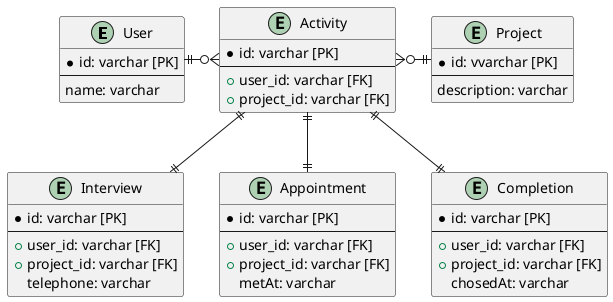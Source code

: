 @startuml answer

entity User {
    * id: varchar [PK]
    ---
    name: varchar
}

entity Project {
    * id: vvarchar [PK]
    ---
    description: varchar
}

entity Activity {
    * id: varchar [PK]
    ---
    + user_id: varchar [FK]
    + project_id: varchar [FK]
}

User ||--r--o{ Activity
Project ||--l--o{ Activity

entity Interview {
    * id: varchar [PK]
    ---
    + user_id: varchar [FK]
    + project_id: varchar [FK]
    telephone: varchar
}

entity Appointment {
    * id: varchar [PK]
    ---
    + user_id: varchar [FK]
    + project_id: varchar [FK]
    metAt: varchar
}

entity Completion {
    * id: varchar [PK]
    ---
    + user_id: varchar [FK]
    + project_id: varchar [FK]
    chosedAt: varchar
}

Activity ||--|| Interview
Activity ||--|| Appointment
Activity ||--|| Completion

@enduml